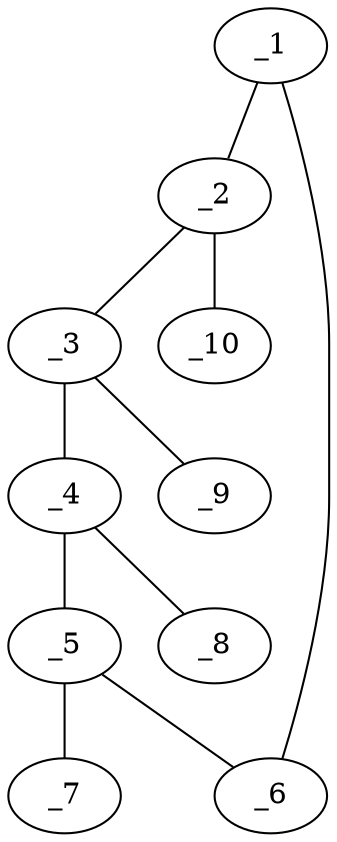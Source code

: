 graph molid649690 {
	_1	 [charge=0,
		chem=4,
		symbol="N  ",
		x="4.5981",
		y="-1"];
	_2	 [charge=0,
		chem=1,
		symbol="C  ",
		x="4.5981",
		y=0];
	_1 -- _2	 [valence=1];
	_6	 [charge=0,
		chem=1,
		symbol="C  ",
		x="3.7321",
		y="-1.5"];
	_1 -- _6	 [valence=1];
	_3	 [charge=0,
		chem=1,
		symbol="C  ",
		x="3.7321",
		y="0.5"];
	_2 -- _3	 [valence=1];
	_10	 [charge=0,
		chem=1,
		symbol="C  ",
		x="5.4641",
		y="0.5"];
	_2 -- _10	 [valence=1];
	_4	 [charge=0,
		chem=1,
		symbol="C  ",
		x="2.866",
		y=0];
	_3 -- _4	 [valence=1];
	_9	 [charge=0,
		chem=2,
		symbol="O  ",
		x="3.7321",
		y="1.5"];
	_3 -- _9	 [valence=1];
	_5	 [charge=0,
		chem=1,
		symbol="C  ",
		x="2.866",
		y="-1"];
	_4 -- _5	 [valence=1];
	_8	 [charge=0,
		chem=2,
		symbol="O  ",
		x=2,
		y="0.5"];
	_4 -- _8	 [valence=1];
	_5 -- _6	 [valence=1];
	_7	 [charge=0,
		chem=2,
		symbol="O  ",
		x=2,
		y="-1.5"];
	_5 -- _7	 [valence=1];
}
